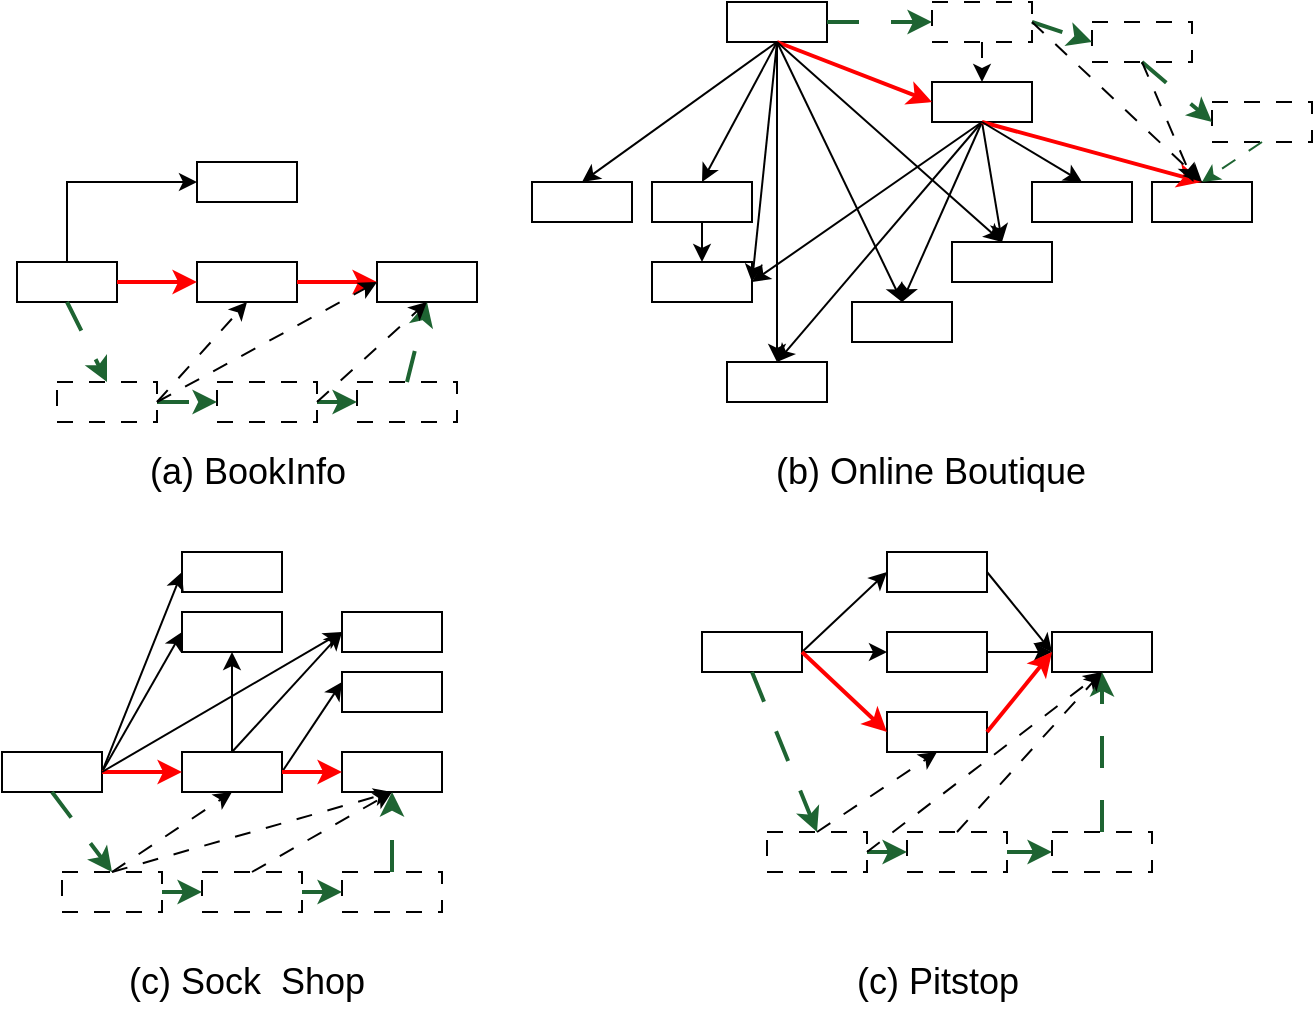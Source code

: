 <mxfile version="28.2.1">
  <diagram name="第 1 页" id="HuWlKfEmvCYeG1ViHDlC">
    <mxGraphModel dx="1426" dy="743" grid="1" gridSize="10" guides="1" tooltips="1" connect="1" arrows="1" fold="1" page="1" pageScale="1" pageWidth="827" pageHeight="1169" math="0" shadow="0">
      <root>
        <mxCell id="0" />
        <mxCell id="1" parent="0" />
        <mxCell id="BCycvucLQnsoWNMiEa99-8" style="edgeStyle=orthogonalEdgeStyle;rounded=0;orthogonalLoop=1;jettySize=auto;html=1;exitX=0.5;exitY=0;exitDx=0;exitDy=0;entryX=0;entryY=0.5;entryDx=0;entryDy=0;" parent="1" source="BCycvucLQnsoWNMiEa99-1" target="BCycvucLQnsoWNMiEa99-3" edge="1">
          <mxGeometry relative="1" as="geometry" />
        </mxCell>
        <mxCell id="BCycvucLQnsoWNMiEa99-1" value="" style="rounded=0;whiteSpace=wrap;html=1;" parent="1" vertex="1">
          <mxGeometry x="82.5" y="155" width="50" height="20" as="geometry" />
        </mxCell>
        <mxCell id="BCycvucLQnsoWNMiEa99-2" value="" style="rounded=0;whiteSpace=wrap;html=1;" parent="1" vertex="1">
          <mxGeometry x="172.5" y="155" width="50" height="20" as="geometry" />
        </mxCell>
        <mxCell id="BCycvucLQnsoWNMiEa99-3" value="" style="rounded=0;whiteSpace=wrap;html=1;" parent="1" vertex="1">
          <mxGeometry x="172.5" y="105" width="50" height="20" as="geometry" />
        </mxCell>
        <mxCell id="BCycvucLQnsoWNMiEa99-4" value="" style="rounded=0;whiteSpace=wrap;html=1;" parent="1" vertex="1">
          <mxGeometry x="262.5" y="155" width="50" height="20" as="geometry" />
        </mxCell>
        <mxCell id="BCycvucLQnsoWNMiEa99-5" value="" style="endArrow=classic;html=1;rounded=0;exitX=1;exitY=0.5;exitDx=0;exitDy=0;entryX=0;entryY=0.5;entryDx=0;entryDy=0;strokeColor=light-dark(#ff0000, #ededed);strokeWidth=2;" parent="1" source="BCycvucLQnsoWNMiEa99-1" target="BCycvucLQnsoWNMiEa99-2" edge="1">
          <mxGeometry width="50" height="50" relative="1" as="geometry">
            <mxPoint x="392.5" y="425" as="sourcePoint" />
            <mxPoint x="442.5" y="375" as="targetPoint" />
          </mxGeometry>
        </mxCell>
        <mxCell id="BCycvucLQnsoWNMiEa99-7" value="" style="endArrow=classic;html=1;rounded=0;exitX=1;exitY=0.5;exitDx=0;exitDy=0;entryX=0;entryY=0.5;entryDx=0;entryDy=0;strokeColor=light-dark(#ff0000, #ededed);strokeWidth=2;" parent="1" source="BCycvucLQnsoWNMiEa99-2" target="BCycvucLQnsoWNMiEa99-4" edge="1">
          <mxGeometry width="50" height="50" relative="1" as="geometry">
            <mxPoint x="312.5" y="305" as="sourcePoint" />
            <mxPoint x="352.5" y="305" as="targetPoint" />
          </mxGeometry>
        </mxCell>
        <mxCell id="BCycvucLQnsoWNMiEa99-9" value="" style="rounded=0;whiteSpace=wrap;html=1;dashed=1;dashPattern=8 8;" parent="1" vertex="1">
          <mxGeometry x="102.5" y="215" width="50" height="20" as="geometry" />
        </mxCell>
        <mxCell id="BCycvucLQnsoWNMiEa99-10" value="" style="rounded=0;whiteSpace=wrap;html=1;dashed=1;dashPattern=8 8;" parent="1" vertex="1">
          <mxGeometry x="182.5" y="215" width="50" height="20" as="geometry" />
        </mxCell>
        <mxCell id="BCycvucLQnsoWNMiEa99-11" value="" style="rounded=0;whiteSpace=wrap;html=1;dashed=1;dashPattern=8 8;" parent="1" vertex="1">
          <mxGeometry x="252.5" y="215" width="50" height="20" as="geometry" />
        </mxCell>
        <mxCell id="BCycvucLQnsoWNMiEa99-12" value="" style="endArrow=classic;html=1;rounded=0;exitX=0.5;exitY=1;exitDx=0;exitDy=0;entryX=0.5;entryY=0;entryDx=0;entryDy=0;dashed=1;dashPattern=8 8;strokeColor=light-dark(#1e6432, #ededed);strokeWidth=2;" parent="1" source="BCycvucLQnsoWNMiEa99-1" target="BCycvucLQnsoWNMiEa99-9" edge="1">
          <mxGeometry width="50" height="50" relative="1" as="geometry">
            <mxPoint x="162.5" y="425" as="sourcePoint" />
            <mxPoint x="212.5" y="375" as="targetPoint" />
          </mxGeometry>
        </mxCell>
        <mxCell id="BCycvucLQnsoWNMiEa99-14" value="" style="endArrow=classic;html=1;rounded=0;exitX=1;exitY=0.5;exitDx=0;exitDy=0;entryX=0;entryY=0.5;entryDx=0;entryDy=0;dashed=1;dashPattern=8 8;strokeColor=light-dark(#1e6432, #ededed);strokeWidth=2;" parent="1" source="BCycvucLQnsoWNMiEa99-9" target="BCycvucLQnsoWNMiEa99-10" edge="1">
          <mxGeometry width="50" height="50" relative="1" as="geometry">
            <mxPoint x="332.5" y="335" as="sourcePoint" />
            <mxPoint x="352.5" y="375" as="targetPoint" />
          </mxGeometry>
        </mxCell>
        <mxCell id="BCycvucLQnsoWNMiEa99-15" value="" style="endArrow=classic;html=1;rounded=0;exitX=1;exitY=0.5;exitDx=0;exitDy=0;entryX=0;entryY=0.5;entryDx=0;entryDy=0;dashed=1;dashPattern=8 8;strokeColor=light-dark(#1e6432, #ededed);strokeWidth=2;" parent="1" source="BCycvucLQnsoWNMiEa99-10" target="BCycvucLQnsoWNMiEa99-11" edge="1">
          <mxGeometry width="50" height="50" relative="1" as="geometry">
            <mxPoint x="342.5" y="285" as="sourcePoint" />
            <mxPoint x="362.5" y="325" as="targetPoint" />
          </mxGeometry>
        </mxCell>
        <mxCell id="BCycvucLQnsoWNMiEa99-16" value="" style="endArrow=classic;html=1;rounded=0;exitX=0.5;exitY=0;exitDx=0;exitDy=0;entryX=0.5;entryY=1;entryDx=0;entryDy=0;dashed=1;dashPattern=8 8;strokeColor=light-dark(#1e6432, #ededed);strokeWidth=2;" parent="1" source="BCycvucLQnsoWNMiEa99-11" target="BCycvucLQnsoWNMiEa99-4" edge="1">
          <mxGeometry width="50" height="50" relative="1" as="geometry">
            <mxPoint x="412.5" y="275" as="sourcePoint" />
            <mxPoint x="432.5" y="315" as="targetPoint" />
          </mxGeometry>
        </mxCell>
        <mxCell id="BCycvucLQnsoWNMiEa99-17" value="" style="endArrow=classic;html=1;rounded=0;exitX=1;exitY=0.5;exitDx=0;exitDy=0;entryX=0.5;entryY=1;entryDx=0;entryDy=0;dashed=1;dashPattern=8 8;" parent="1" source="BCycvucLQnsoWNMiEa99-9" target="BCycvucLQnsoWNMiEa99-2" edge="1">
          <mxGeometry width="50" height="50" relative="1" as="geometry">
            <mxPoint x="212.5" y="455" as="sourcePoint" />
            <mxPoint x="262.5" y="405" as="targetPoint" />
          </mxGeometry>
        </mxCell>
        <mxCell id="BCycvucLQnsoWNMiEa99-18" value="" style="endArrow=classic;html=1;rounded=0;exitX=1;exitY=0.5;exitDx=0;exitDy=0;entryX=0.5;entryY=1;entryDx=0;entryDy=0;dashed=1;dashPattern=8 8;" parent="1" source="BCycvucLQnsoWNMiEa99-10" target="BCycvucLQnsoWNMiEa99-4" edge="1">
          <mxGeometry width="50" height="50" relative="1" as="geometry">
            <mxPoint x="362.5" y="365" as="sourcePoint" />
            <mxPoint x="407.5" y="315" as="targetPoint" />
          </mxGeometry>
        </mxCell>
        <mxCell id="BCycvucLQnsoWNMiEa99-19" value="&lt;font style=&quot;font-size: 18px;&quot;&gt;(a) BookInfo&lt;/font&gt;" style="text;html=1;align=center;verticalAlign=middle;whiteSpace=wrap;rounded=0;" parent="1" vertex="1">
          <mxGeometry x="142.5" y="245" width="110" height="30" as="geometry" />
        </mxCell>
        <mxCell id="BCycvucLQnsoWNMiEa99-38" value="" style="rounded=0;whiteSpace=wrap;html=1;" parent="1" vertex="1">
          <mxGeometry x="437.5" y="25" width="50" height="20" as="geometry" />
        </mxCell>
        <mxCell id="BCycvucLQnsoWNMiEa99-46" value="" style="rounded=0;whiteSpace=wrap;html=1;" parent="1" vertex="1">
          <mxGeometry x="540" y="65" width="50" height="20" as="geometry" />
        </mxCell>
        <mxCell id="BCycvucLQnsoWNMiEa99-47" value="" style="rounded=0;whiteSpace=wrap;html=1;" parent="1" vertex="1">
          <mxGeometry x="340" y="115" width="50" height="20" as="geometry" />
        </mxCell>
        <mxCell id="BCycvucLQnsoWNMiEa99-48" value="" style="rounded=0;whiteSpace=wrap;html=1;" parent="1" vertex="1">
          <mxGeometry x="400" y="115" width="50" height="20" as="geometry" />
        </mxCell>
        <mxCell id="BCycvucLQnsoWNMiEa99-49" value="" style="rounded=0;whiteSpace=wrap;html=1;" parent="1" vertex="1">
          <mxGeometry x="400" y="155" width="50" height="20" as="geometry" />
        </mxCell>
        <mxCell id="BCycvucLQnsoWNMiEa99-50" value="" style="rounded=0;whiteSpace=wrap;html=1;" parent="1" vertex="1">
          <mxGeometry x="437.5" y="205" width="50" height="20" as="geometry" />
        </mxCell>
        <mxCell id="BCycvucLQnsoWNMiEa99-51" value="" style="rounded=0;whiteSpace=wrap;html=1;" parent="1" vertex="1">
          <mxGeometry x="500" y="175" width="50" height="20" as="geometry" />
        </mxCell>
        <mxCell id="BCycvucLQnsoWNMiEa99-52" value="" style="rounded=0;whiteSpace=wrap;html=1;" parent="1" vertex="1">
          <mxGeometry x="550" y="145" width="50" height="20" as="geometry" />
        </mxCell>
        <mxCell id="BCycvucLQnsoWNMiEa99-53" value="" style="rounded=0;whiteSpace=wrap;html=1;" parent="1" vertex="1">
          <mxGeometry x="650" y="115" width="50" height="20" as="geometry" />
        </mxCell>
        <mxCell id="BCycvucLQnsoWNMiEa99-54" value="" style="rounded=0;whiteSpace=wrap;html=1;" parent="1" vertex="1">
          <mxGeometry x="590" y="115" width="50" height="20" as="geometry" />
        </mxCell>
        <mxCell id="BCycvucLQnsoWNMiEa99-55" value="" style="endArrow=classic;html=1;rounded=0;exitX=0.5;exitY=1;exitDx=0;exitDy=0;entryX=0;entryY=0.5;entryDx=0;entryDy=0;strokeColor=light-dark(#ff0000, #ededed);strokeWidth=2;" parent="1" source="BCycvucLQnsoWNMiEa99-38" target="BCycvucLQnsoWNMiEa99-46" edge="1">
          <mxGeometry width="50" height="50" relative="1" as="geometry">
            <mxPoint x="530" y="135" as="sourcePoint" />
            <mxPoint x="580" y="85" as="targetPoint" />
          </mxGeometry>
        </mxCell>
        <mxCell id="BCycvucLQnsoWNMiEa99-56" value="" style="endArrow=classic;html=1;rounded=0;exitX=0.5;exitY=1;exitDx=0;exitDy=0;entryX=0.5;entryY=0;entryDx=0;entryDy=0;" parent="1" source="BCycvucLQnsoWNMiEa99-38" target="BCycvucLQnsoWNMiEa99-47" edge="1">
          <mxGeometry width="50" height="50" relative="1" as="geometry">
            <mxPoint x="630" y="245" as="sourcePoint" />
            <mxPoint x="650" y="245" as="targetPoint" />
          </mxGeometry>
        </mxCell>
        <mxCell id="BCycvucLQnsoWNMiEa99-57" value="" style="endArrow=classic;html=1;rounded=0;exitX=0.5;exitY=1;exitDx=0;exitDy=0;entryX=0.5;entryY=0;entryDx=0;entryDy=0;" parent="1" source="BCycvucLQnsoWNMiEa99-38" target="BCycvucLQnsoWNMiEa99-48" edge="1">
          <mxGeometry width="50" height="50" relative="1" as="geometry">
            <mxPoint x="480" y="255" as="sourcePoint" />
            <mxPoint x="500" y="255" as="targetPoint" />
          </mxGeometry>
        </mxCell>
        <mxCell id="BCycvucLQnsoWNMiEa99-58" value="" style="endArrow=classic;html=1;rounded=0;entryX=0.5;entryY=0;entryDx=0;entryDy=0;exitX=0.5;exitY=1;exitDx=0;exitDy=0;" parent="1" source="BCycvucLQnsoWNMiEa99-38" target="BCycvucLQnsoWNMiEa99-51" edge="1">
          <mxGeometry width="50" height="50" relative="1" as="geometry">
            <mxPoint x="490" y="85" as="sourcePoint" />
            <mxPoint x="650" y="255" as="targetPoint" />
          </mxGeometry>
        </mxCell>
        <mxCell id="BCycvucLQnsoWNMiEa99-59" value="" style="endArrow=classic;html=1;rounded=0;exitX=0.5;exitY=1;exitDx=0;exitDy=0;entryX=0.5;entryY=0;entryDx=0;entryDy=0;" parent="1" source="BCycvucLQnsoWNMiEa99-38" target="BCycvucLQnsoWNMiEa99-52" edge="1">
          <mxGeometry width="50" height="50" relative="1" as="geometry">
            <mxPoint x="620" y="285" as="sourcePoint" />
            <mxPoint x="640" y="285" as="targetPoint" />
          </mxGeometry>
        </mxCell>
        <mxCell id="BCycvucLQnsoWNMiEa99-60" value="" style="endArrow=classic;html=1;rounded=0;exitX=0.5;exitY=1;exitDx=0;exitDy=0;entryX=1;entryY=0.5;entryDx=0;entryDy=0;" parent="1" source="BCycvucLQnsoWNMiEa99-38" target="BCycvucLQnsoWNMiEa99-49" edge="1">
          <mxGeometry width="50" height="50" relative="1" as="geometry">
            <mxPoint x="710" y="265" as="sourcePoint" />
            <mxPoint x="730" y="265" as="targetPoint" />
          </mxGeometry>
        </mxCell>
        <mxCell id="BCycvucLQnsoWNMiEa99-61" value="" style="endArrow=classic;html=1;rounded=0;exitX=0.5;exitY=1;exitDx=0;exitDy=0;entryX=0.5;entryY=0;entryDx=0;entryDy=0;" parent="1" source="BCycvucLQnsoWNMiEa99-38" target="BCycvucLQnsoWNMiEa99-50" edge="1">
          <mxGeometry width="50" height="50" relative="1" as="geometry">
            <mxPoint x="660" y="265" as="sourcePoint" />
            <mxPoint x="680" y="265" as="targetPoint" />
          </mxGeometry>
        </mxCell>
        <mxCell id="BCycvucLQnsoWNMiEa99-62" value="" style="endArrow=classic;html=1;rounded=0;exitX=0.5;exitY=1;exitDx=0;exitDy=0;entryX=0.5;entryY=0;entryDx=0;entryDy=0;" parent="1" source="BCycvucLQnsoWNMiEa99-48" target="BCycvucLQnsoWNMiEa99-49" edge="1">
          <mxGeometry width="50" height="50" relative="1" as="geometry">
            <mxPoint x="670" y="295" as="sourcePoint" />
            <mxPoint x="690" y="295" as="targetPoint" />
          </mxGeometry>
        </mxCell>
        <mxCell id="BCycvucLQnsoWNMiEa99-63" value="" style="endArrow=classic;html=1;rounded=0;exitX=0.5;exitY=1;exitDx=0;exitDy=0;entryX=1;entryY=0.5;entryDx=0;entryDy=0;" parent="1" source="BCycvucLQnsoWNMiEa99-46" target="BCycvucLQnsoWNMiEa99-49" edge="1">
          <mxGeometry width="50" height="50" relative="1" as="geometry">
            <mxPoint x="640" y="245" as="sourcePoint" />
            <mxPoint x="660" y="245" as="targetPoint" />
          </mxGeometry>
        </mxCell>
        <mxCell id="BCycvucLQnsoWNMiEa99-64" value="" style="endArrow=classic;html=1;rounded=0;exitX=0.5;exitY=1;exitDx=0;exitDy=0;entryX=0.5;entryY=0;entryDx=0;entryDy=0;" parent="1" source="BCycvucLQnsoWNMiEa99-46" target="BCycvucLQnsoWNMiEa99-50" edge="1">
          <mxGeometry width="50" height="50" relative="1" as="geometry">
            <mxPoint x="610" y="245" as="sourcePoint" />
            <mxPoint x="630" y="245" as="targetPoint" />
          </mxGeometry>
        </mxCell>
        <mxCell id="BCycvucLQnsoWNMiEa99-65" value="" style="endArrow=classic;html=1;rounded=0;exitX=0.5;exitY=1;exitDx=0;exitDy=0;entryX=0.5;entryY=0;entryDx=0;entryDy=0;" parent="1" source="BCycvucLQnsoWNMiEa99-46" target="BCycvucLQnsoWNMiEa99-51" edge="1">
          <mxGeometry width="50" height="50" relative="1" as="geometry">
            <mxPoint x="580" y="245" as="sourcePoint" />
            <mxPoint x="600" y="245" as="targetPoint" />
          </mxGeometry>
        </mxCell>
        <mxCell id="BCycvucLQnsoWNMiEa99-66" value="" style="endArrow=classic;html=1;rounded=0;exitX=0.5;exitY=1;exitDx=0;exitDy=0;entryX=0.5;entryY=0;entryDx=0;entryDy=0;" parent="1" source="BCycvucLQnsoWNMiEa99-46" target="BCycvucLQnsoWNMiEa99-52" edge="1">
          <mxGeometry width="50" height="50" relative="1" as="geometry">
            <mxPoint x="630" y="265" as="sourcePoint" />
            <mxPoint x="650" y="265" as="targetPoint" />
          </mxGeometry>
        </mxCell>
        <mxCell id="BCycvucLQnsoWNMiEa99-67" value="" style="endArrow=classic;html=1;rounded=0;exitX=0.5;exitY=1;exitDx=0;exitDy=0;entryX=0.5;entryY=0;entryDx=0;entryDy=0;strokeColor=light-dark(#ff0000, #ededed);strokeWidth=2;" parent="1" source="BCycvucLQnsoWNMiEa99-46" target="BCycvucLQnsoWNMiEa99-53" edge="1">
          <mxGeometry width="50" height="50" relative="1" as="geometry">
            <mxPoint x="620" y="265" as="sourcePoint" />
            <mxPoint x="640" y="265" as="targetPoint" />
          </mxGeometry>
        </mxCell>
        <mxCell id="BCycvucLQnsoWNMiEa99-68" value="" style="endArrow=classic;html=1;rounded=0;exitX=0.5;exitY=1;exitDx=0;exitDy=0;entryX=0.5;entryY=0;entryDx=0;entryDy=0;" parent="1" source="BCycvucLQnsoWNMiEa99-46" target="BCycvucLQnsoWNMiEa99-54" edge="1">
          <mxGeometry width="50" height="50" relative="1" as="geometry">
            <mxPoint x="720" y="265" as="sourcePoint" />
            <mxPoint x="740" y="265" as="targetPoint" />
          </mxGeometry>
        </mxCell>
        <mxCell id="BCycvucLQnsoWNMiEa99-71" value="" style="rounded=0;whiteSpace=wrap;html=1;dashed=1;dashPattern=8 8;" parent="1" vertex="1">
          <mxGeometry x="540" y="25" width="50" height="20" as="geometry" />
        </mxCell>
        <mxCell id="BCycvucLQnsoWNMiEa99-72" value="" style="rounded=0;whiteSpace=wrap;html=1;dashed=1;dashPattern=8 8;" parent="1" vertex="1">
          <mxGeometry x="620" y="35" width="50" height="20" as="geometry" />
        </mxCell>
        <mxCell id="BCycvucLQnsoWNMiEa99-73" value="" style="rounded=0;whiteSpace=wrap;html=1;dashed=1;dashPattern=8 8;" parent="1" vertex="1">
          <mxGeometry x="680" y="75" width="50" height="20" as="geometry" />
        </mxCell>
        <mxCell id="BCycvucLQnsoWNMiEa99-77" value="" style="endArrow=classic;html=1;rounded=0;exitX=1;exitY=0.5;exitDx=0;exitDy=0;entryX=0;entryY=0.5;entryDx=0;entryDy=0;dashed=1;dashPattern=8 8;strokeColor=light-dark(#1e6432, #ededed);strokeWidth=2;" parent="1" source="BCycvucLQnsoWNMiEa99-38" target="BCycvucLQnsoWNMiEa99-71" edge="1">
          <mxGeometry width="50" height="50" relative="1" as="geometry">
            <mxPoint x="570" y="295" as="sourcePoint" />
            <mxPoint x="590" y="335" as="targetPoint" />
          </mxGeometry>
        </mxCell>
        <mxCell id="BCycvucLQnsoWNMiEa99-78" value="" style="endArrow=classic;html=1;rounded=0;exitX=1;exitY=0.5;exitDx=0;exitDy=0;entryX=0;entryY=0.5;entryDx=0;entryDy=0;dashed=1;dashPattern=8 8;strokeColor=light-dark(#1e6432, #ededed);strokeWidth=2;" parent="1" source="BCycvucLQnsoWNMiEa99-71" target="BCycvucLQnsoWNMiEa99-72" edge="1">
          <mxGeometry width="50" height="50" relative="1" as="geometry">
            <mxPoint x="700" y="285" as="sourcePoint" />
            <mxPoint x="720" y="325" as="targetPoint" />
          </mxGeometry>
        </mxCell>
        <mxCell id="BCycvucLQnsoWNMiEa99-79" value="" style="endArrow=classic;html=1;rounded=0;exitX=0.5;exitY=1;exitDx=0;exitDy=0;entryX=0;entryY=0.5;entryDx=0;entryDy=0;dashed=1;dashPattern=8 8;strokeColor=light-dark(#1e6432, #ededed);strokeWidth=2;" parent="1" source="BCycvucLQnsoWNMiEa99-72" target="BCycvucLQnsoWNMiEa99-73" edge="1">
          <mxGeometry width="50" height="50" relative="1" as="geometry">
            <mxPoint x="680" y="305" as="sourcePoint" />
            <mxPoint x="700" y="345" as="targetPoint" />
          </mxGeometry>
        </mxCell>
        <mxCell id="BCycvucLQnsoWNMiEa99-81" value="" style="endArrow=classic;html=1;rounded=0;exitX=0.5;exitY=1;exitDx=0;exitDy=0;entryX=0.5;entryY=0;entryDx=0;entryDy=0;dashed=1;dashPattern=8 8;strokeColor=light-dark(#1e6432, #ededed);" parent="1" source="BCycvucLQnsoWNMiEa99-73" target="BCycvucLQnsoWNMiEa99-53" edge="1">
          <mxGeometry width="50" height="50" relative="1" as="geometry">
            <mxPoint x="710" y="175" as="sourcePoint" />
            <mxPoint x="730" y="215" as="targetPoint" />
          </mxGeometry>
        </mxCell>
        <mxCell id="BCycvucLQnsoWNMiEa99-82" value="" style="endArrow=classic;html=1;rounded=0;exitX=0.5;exitY=1;exitDx=0;exitDy=0;entryX=0.5;entryY=0;entryDx=0;entryDy=0;dashed=1;dashPattern=8 8;" parent="1" source="BCycvucLQnsoWNMiEa99-71" target="BCycvucLQnsoWNMiEa99-46" edge="1">
          <mxGeometry width="50" height="50" relative="1" as="geometry">
            <mxPoint x="610" y="435" as="sourcePoint" />
            <mxPoint x="655" y="385" as="targetPoint" />
          </mxGeometry>
        </mxCell>
        <mxCell id="BCycvucLQnsoWNMiEa99-83" value="" style="endArrow=classic;html=1;rounded=0;exitX=0.5;exitY=1;exitDx=0;exitDy=0;dashed=1;dashPattern=8 8;" parent="1" source="BCycvucLQnsoWNMiEa99-72" target="BCycvucLQnsoWNMiEa99-53" edge="1">
          <mxGeometry width="50" height="50" relative="1" as="geometry">
            <mxPoint x="620" y="385" as="sourcePoint" />
            <mxPoint x="665" y="335" as="targetPoint" />
          </mxGeometry>
        </mxCell>
        <mxCell id="BCycvucLQnsoWNMiEa99-84" value="" style="endArrow=classic;html=1;rounded=0;exitX=1;exitY=0.5;exitDx=0;exitDy=0;dashed=1;dashPattern=8 8;" parent="1" source="BCycvucLQnsoWNMiEa99-9" edge="1">
          <mxGeometry width="50" height="50" relative="1" as="geometry">
            <mxPoint x="272.5" y="615" as="sourcePoint" />
            <mxPoint x="262.5" y="165" as="targetPoint" />
          </mxGeometry>
        </mxCell>
        <mxCell id="BCycvucLQnsoWNMiEa99-85" value="" style="endArrow=classic;html=1;rounded=0;exitX=1;exitY=0.5;exitDx=0;exitDy=0;entryX=0.5;entryY=0;entryDx=0;entryDy=0;dashed=1;dashPattern=8 8;" parent="1" source="BCycvucLQnsoWNMiEa99-71" target="BCycvucLQnsoWNMiEa99-53" edge="1">
          <mxGeometry width="50" height="50" relative="1" as="geometry">
            <mxPoint x="630" y="275" as="sourcePoint" />
            <mxPoint x="675" y="225" as="targetPoint" />
          </mxGeometry>
        </mxCell>
        <mxCell id="BCycvucLQnsoWNMiEa99-86" value="&lt;font style=&quot;font-size: 18px;&quot;&gt;(b) Online Boutique&lt;/font&gt;" style="text;html=1;align=center;verticalAlign=middle;whiteSpace=wrap;rounded=0;" parent="1" vertex="1">
          <mxGeometry x="452.5" y="245" width="172.5" height="30" as="geometry" />
        </mxCell>
        <mxCell id="BCycvucLQnsoWNMiEa99-87" value="" style="rounded=0;whiteSpace=wrap;html=1;" parent="1" vertex="1">
          <mxGeometry x="75" y="400" width="50" height="20" as="geometry" />
        </mxCell>
        <mxCell id="BCycvucLQnsoWNMiEa99-88" value="" style="rounded=0;whiteSpace=wrap;html=1;" parent="1" vertex="1">
          <mxGeometry x="165" y="300" width="50" height="20" as="geometry" />
        </mxCell>
        <mxCell id="BCycvucLQnsoWNMiEa99-89" value="" style="rounded=0;whiteSpace=wrap;html=1;" parent="1" vertex="1">
          <mxGeometry x="165" y="400" width="50" height="20" as="geometry" />
        </mxCell>
        <mxCell id="BCycvucLQnsoWNMiEa99-90" value="" style="rounded=0;whiteSpace=wrap;html=1;" parent="1" vertex="1">
          <mxGeometry x="165" y="330" width="50" height="20" as="geometry" />
        </mxCell>
        <mxCell id="BCycvucLQnsoWNMiEa99-91" value="" style="rounded=0;whiteSpace=wrap;html=1;" parent="1" vertex="1">
          <mxGeometry x="245" y="330" width="50" height="20" as="geometry" />
        </mxCell>
        <mxCell id="BCycvucLQnsoWNMiEa99-92" value="" style="rounded=0;whiteSpace=wrap;html=1;" parent="1" vertex="1">
          <mxGeometry x="245" y="360" width="50" height="20" as="geometry" />
        </mxCell>
        <mxCell id="BCycvucLQnsoWNMiEa99-93" value="" style="rounded=0;whiteSpace=wrap;html=1;" parent="1" vertex="1">
          <mxGeometry x="245" y="400" width="50" height="20" as="geometry" />
        </mxCell>
        <mxCell id="BCycvucLQnsoWNMiEa99-94" value="" style="rounded=0;whiteSpace=wrap;html=1;dashed=1;dashPattern=8 8;" parent="1" vertex="1">
          <mxGeometry x="105" y="460" width="50" height="20" as="geometry" />
        </mxCell>
        <mxCell id="BCycvucLQnsoWNMiEa99-95" value="" style="rounded=0;whiteSpace=wrap;html=1;dashed=1;dashPattern=8 8;" parent="1" vertex="1">
          <mxGeometry x="175" y="460" width="50" height="20" as="geometry" />
        </mxCell>
        <mxCell id="BCycvucLQnsoWNMiEa99-96" value="" style="rounded=0;whiteSpace=wrap;html=1;dashed=1;dashPattern=8 8;" parent="1" vertex="1">
          <mxGeometry x="245" y="460" width="50" height="20" as="geometry" />
        </mxCell>
        <mxCell id="BCycvucLQnsoWNMiEa99-97" value="" style="endArrow=classic;html=1;rounded=0;exitX=1;exitY=0.5;exitDx=0;exitDy=0;entryX=0;entryY=0.5;entryDx=0;entryDy=0;" parent="1" source="BCycvucLQnsoWNMiEa99-87" target="BCycvucLQnsoWNMiEa99-88" edge="1">
          <mxGeometry width="50" height="50" relative="1" as="geometry">
            <mxPoint x="753" y="280" as="sourcePoint" />
            <mxPoint x="655" y="350" as="targetPoint" />
          </mxGeometry>
        </mxCell>
        <mxCell id="BCycvucLQnsoWNMiEa99-98" value="" style="endArrow=classic;html=1;rounded=0;exitX=1;exitY=0.5;exitDx=0;exitDy=0;entryX=0;entryY=0.5;entryDx=0;entryDy=0;" parent="1" source="BCycvucLQnsoWNMiEa99-87" target="BCycvucLQnsoWNMiEa99-90" edge="1">
          <mxGeometry width="50" height="50" relative="1" as="geometry">
            <mxPoint x="553" y="430" as="sourcePoint" />
            <mxPoint x="455" y="500" as="targetPoint" />
          </mxGeometry>
        </mxCell>
        <mxCell id="BCycvucLQnsoWNMiEa99-99" value="" style="endArrow=classic;html=1;rounded=0;exitX=1;exitY=0.5;exitDx=0;exitDy=0;entryX=0;entryY=0.5;entryDx=0;entryDy=0;strokeColor=light-dark(#ff0000, #ededed);strokeWidth=2;" parent="1" source="BCycvucLQnsoWNMiEa99-87" target="BCycvucLQnsoWNMiEa99-89" edge="1">
          <mxGeometry width="50" height="50" relative="1" as="geometry">
            <mxPoint x="415" y="495" as="sourcePoint" />
            <mxPoint x="455" y="420" as="targetPoint" />
          </mxGeometry>
        </mxCell>
        <mxCell id="BCycvucLQnsoWNMiEa99-100" value="" style="endArrow=classic;html=1;rounded=0;exitX=1;exitY=0.5;exitDx=0;exitDy=0;entryX=0;entryY=0.5;entryDx=0;entryDy=0;" parent="1" source="BCycvucLQnsoWNMiEa99-87" target="BCycvucLQnsoWNMiEa99-91" edge="1">
          <mxGeometry width="50" height="50" relative="1" as="geometry">
            <mxPoint x="395" y="555" as="sourcePoint" />
            <mxPoint x="435" y="480" as="targetPoint" />
          </mxGeometry>
        </mxCell>
        <mxCell id="BCycvucLQnsoWNMiEa99-101" value="" style="endArrow=classic;html=1;rounded=0;exitX=0.5;exitY=0;exitDx=0;exitDy=0;entryX=0.5;entryY=1;entryDx=0;entryDy=0;" parent="1" source="BCycvucLQnsoWNMiEa99-89" target="BCycvucLQnsoWNMiEa99-90" edge="1">
          <mxGeometry width="50" height="50" relative="1" as="geometry">
            <mxPoint x="405" y="515" as="sourcePoint" />
            <mxPoint x="445" y="440" as="targetPoint" />
          </mxGeometry>
        </mxCell>
        <mxCell id="BCycvucLQnsoWNMiEa99-102" value="" style="endArrow=classic;html=1;rounded=0;exitX=0.5;exitY=0;exitDx=0;exitDy=0;entryX=0;entryY=0.5;entryDx=0;entryDy=0;" parent="1" source="BCycvucLQnsoWNMiEa99-89" target="BCycvucLQnsoWNMiEa99-91" edge="1">
          <mxGeometry width="50" height="50" relative="1" as="geometry">
            <mxPoint x="515" y="405" as="sourcePoint" />
            <mxPoint x="555" y="330" as="targetPoint" />
          </mxGeometry>
        </mxCell>
        <mxCell id="BCycvucLQnsoWNMiEa99-103" value="" style="endArrow=classic;html=1;rounded=0;exitX=1;exitY=0.5;exitDx=0;exitDy=0;entryX=0;entryY=0.25;entryDx=0;entryDy=0;" parent="1" source="BCycvucLQnsoWNMiEa99-89" target="BCycvucLQnsoWNMiEa99-92" edge="1">
          <mxGeometry width="50" height="50" relative="1" as="geometry">
            <mxPoint x="495" y="375" as="sourcePoint" />
            <mxPoint x="535" y="300" as="targetPoint" />
          </mxGeometry>
        </mxCell>
        <mxCell id="BCycvucLQnsoWNMiEa99-104" value="" style="endArrow=classic;html=1;rounded=0;exitX=1;exitY=0.5;exitDx=0;exitDy=0;entryX=0;entryY=0.5;entryDx=0;entryDy=0;strokeColor=light-dark(#ff0000, #ededed);strokeWidth=2;" parent="1" source="BCycvucLQnsoWNMiEa99-89" target="BCycvucLQnsoWNMiEa99-93" edge="1">
          <mxGeometry width="50" height="50" relative="1" as="geometry">
            <mxPoint x="595" y="435" as="sourcePoint" />
            <mxPoint x="635" y="360" as="targetPoint" />
          </mxGeometry>
        </mxCell>
        <mxCell id="BCycvucLQnsoWNMiEa99-105" value="" style="endArrow=classic;html=1;rounded=0;exitX=0.5;exitY=1;exitDx=0;exitDy=0;entryX=0.5;entryY=0;entryDx=0;entryDy=0;dashed=1;dashPattern=8 8;strokeColor=light-dark(#1e6432, #ededed);strokeWidth=2;" parent="1" source="BCycvucLQnsoWNMiEa99-87" target="BCycvucLQnsoWNMiEa99-94" edge="1">
          <mxGeometry width="50" height="50" relative="1" as="geometry">
            <mxPoint x="475" y="380" as="sourcePoint" />
            <mxPoint x="527" y="380" as="targetPoint" />
          </mxGeometry>
        </mxCell>
        <mxCell id="BCycvucLQnsoWNMiEa99-106" value="" style="endArrow=classic;html=1;rounded=0;exitX=1;exitY=0.5;exitDx=0;exitDy=0;entryX=0;entryY=0.5;entryDx=0;entryDy=0;dashed=1;dashPattern=8 8;strokeColor=light-dark(#1e6432, #ededed);strokeWidth=2;" parent="1" source="BCycvucLQnsoWNMiEa99-94" target="BCycvucLQnsoWNMiEa99-95" edge="1">
          <mxGeometry width="50" height="50" relative="1" as="geometry">
            <mxPoint x="545" y="480" as="sourcePoint" />
            <mxPoint x="597" y="480" as="targetPoint" />
          </mxGeometry>
        </mxCell>
        <mxCell id="BCycvucLQnsoWNMiEa99-107" value="" style="endArrow=classic;html=1;rounded=0;exitX=1;exitY=0.5;exitDx=0;exitDy=0;entryX=0;entryY=0.5;entryDx=0;entryDy=0;dashed=1;dashPattern=8 8;strokeColor=light-dark(#1e6432, #ededed);strokeWidth=2;" parent="1" source="BCycvucLQnsoWNMiEa99-95" target="BCycvucLQnsoWNMiEa99-96" edge="1">
          <mxGeometry width="50" height="50" relative="1" as="geometry">
            <mxPoint x="485" y="530" as="sourcePoint" />
            <mxPoint x="537" y="530" as="targetPoint" />
          </mxGeometry>
        </mxCell>
        <mxCell id="BCycvucLQnsoWNMiEa99-109" value="" style="endArrow=classic;html=1;rounded=0;exitX=0.5;exitY=0;exitDx=0;exitDy=0;entryX=0.5;entryY=1;entryDx=0;entryDy=0;dashed=1;dashPattern=8 8;strokeColor=light-dark(#1e6432, #ededed);strokeWidth=2;" parent="1" source="BCycvucLQnsoWNMiEa99-96" target="BCycvucLQnsoWNMiEa99-93" edge="1">
          <mxGeometry width="50" height="50" relative="1" as="geometry">
            <mxPoint x="465" y="460" as="sourcePoint" />
            <mxPoint x="517" y="460" as="targetPoint" />
          </mxGeometry>
        </mxCell>
        <mxCell id="BCycvucLQnsoWNMiEa99-110" value="" style="endArrow=classic;html=1;rounded=0;exitX=0.5;exitY=0;exitDx=0;exitDy=0;entryX=0.5;entryY=1;entryDx=0;entryDy=0;dashed=1;dashPattern=8 8;" parent="1" source="BCycvucLQnsoWNMiEa99-94" target="BCycvucLQnsoWNMiEa99-89" edge="1">
          <mxGeometry width="50" height="50" relative="1" as="geometry">
            <mxPoint x="465" y="390" as="sourcePoint" />
            <mxPoint x="510" y="340" as="targetPoint" />
          </mxGeometry>
        </mxCell>
        <mxCell id="BCycvucLQnsoWNMiEa99-111" value="" style="endArrow=classic;html=1;rounded=0;exitX=0.5;exitY=0;exitDx=0;exitDy=0;entryX=0.5;entryY=1;entryDx=0;entryDy=0;dashed=1;dashPattern=8 8;" parent="1" source="BCycvucLQnsoWNMiEa99-94" target="BCycvucLQnsoWNMiEa99-93" edge="1">
          <mxGeometry width="50" height="50" relative="1" as="geometry">
            <mxPoint x="535" y="460" as="sourcePoint" />
            <mxPoint x="580" y="410" as="targetPoint" />
          </mxGeometry>
        </mxCell>
        <mxCell id="BCycvucLQnsoWNMiEa99-113" value="" style="endArrow=classic;html=1;rounded=0;exitX=0.5;exitY=0;exitDx=0;exitDy=0;entryX=0.5;entryY=1;entryDx=0;entryDy=0;dashed=1;dashPattern=8 8;" parent="1" source="BCycvucLQnsoWNMiEa99-95" target="BCycvucLQnsoWNMiEa99-93" edge="1">
          <mxGeometry width="50" height="50" relative="1" as="geometry">
            <mxPoint x="525" y="490" as="sourcePoint" />
            <mxPoint x="665" y="400" as="targetPoint" />
          </mxGeometry>
        </mxCell>
        <mxCell id="BCycvucLQnsoWNMiEa99-114" value="&lt;font style=&quot;font-size: 18px;&quot;&gt;(c) Sock&amp;nbsp; Shop&lt;/font&gt;" style="text;html=1;align=center;verticalAlign=middle;whiteSpace=wrap;rounded=0;" parent="1" vertex="1">
          <mxGeometry x="136.25" y="500" width="122.5" height="30" as="geometry" />
        </mxCell>
        <mxCell id="BCycvucLQnsoWNMiEa99-115" value="" style="rounded=0;whiteSpace=wrap;html=1;" parent="1" vertex="1">
          <mxGeometry x="425" y="340" width="50" height="20" as="geometry" />
        </mxCell>
        <mxCell id="BCycvucLQnsoWNMiEa99-116" value="" style="rounded=0;whiteSpace=wrap;html=1;" parent="1" vertex="1">
          <mxGeometry x="517.5" y="340" width="50" height="20" as="geometry" />
        </mxCell>
        <mxCell id="BCycvucLQnsoWNMiEa99-117" value="" style="rounded=0;whiteSpace=wrap;html=1;" parent="1" vertex="1">
          <mxGeometry x="517.5" y="300" width="50" height="20" as="geometry" />
        </mxCell>
        <mxCell id="BCycvucLQnsoWNMiEa99-118" value="" style="rounded=0;whiteSpace=wrap;html=1;" parent="1" vertex="1">
          <mxGeometry x="517.5" y="380" width="50" height="20" as="geometry" />
        </mxCell>
        <mxCell id="BCycvucLQnsoWNMiEa99-119" value="" style="rounded=0;whiteSpace=wrap;html=1;" parent="1" vertex="1">
          <mxGeometry x="600" y="340" width="50" height="20" as="geometry" />
        </mxCell>
        <mxCell id="BCycvucLQnsoWNMiEa99-120" value="" style="rounded=0;whiteSpace=wrap;html=1;dashed=1;dashPattern=8 8;" parent="1" vertex="1">
          <mxGeometry x="457.5" y="440" width="50" height="20" as="geometry" />
        </mxCell>
        <mxCell id="BCycvucLQnsoWNMiEa99-121" value="" style="rounded=0;whiteSpace=wrap;html=1;dashed=1;dashPattern=8 8;" parent="1" vertex="1">
          <mxGeometry x="527.5" y="440" width="50" height="20" as="geometry" />
        </mxCell>
        <mxCell id="BCycvucLQnsoWNMiEa99-122" value="" style="rounded=0;whiteSpace=wrap;html=1;dashed=1;dashPattern=8 8;" parent="1" vertex="1">
          <mxGeometry x="600" y="440" width="50" height="20" as="geometry" />
        </mxCell>
        <mxCell id="BCycvucLQnsoWNMiEa99-123" value="" style="endArrow=classic;html=1;rounded=0;exitX=1;exitY=0.5;exitDx=0;exitDy=0;entryX=0;entryY=0.5;entryDx=0;entryDy=0;" parent="1" source="BCycvucLQnsoWNMiEa99-115" target="BCycvucLQnsoWNMiEa99-117" edge="1">
          <mxGeometry width="50" height="50" relative="1" as="geometry">
            <mxPoint x="797.5" y="330" as="sourcePoint" />
            <mxPoint x="837.5" y="230" as="targetPoint" />
          </mxGeometry>
        </mxCell>
        <mxCell id="BCycvucLQnsoWNMiEa99-124" value="" style="endArrow=classic;html=1;rounded=0;exitX=1;exitY=0.5;exitDx=0;exitDy=0;entryX=0;entryY=0.5;entryDx=0;entryDy=0;" parent="1" source="BCycvucLQnsoWNMiEa99-115" target="BCycvucLQnsoWNMiEa99-116" edge="1">
          <mxGeometry width="50" height="50" relative="1" as="geometry">
            <mxPoint x="607.5" y="410" as="sourcePoint" />
            <mxPoint x="647.5" y="310" as="targetPoint" />
          </mxGeometry>
        </mxCell>
        <mxCell id="BCycvucLQnsoWNMiEa99-125" value="" style="endArrow=classic;html=1;rounded=0;exitX=1;exitY=0.5;exitDx=0;exitDy=0;entryX=0;entryY=0.5;entryDx=0;entryDy=0;strokeColor=light-dark(#ff0000, #ededed);strokeWidth=2;" parent="1" source="BCycvucLQnsoWNMiEa99-115" target="BCycvucLQnsoWNMiEa99-118" edge="1">
          <mxGeometry width="50" height="50" relative="1" as="geometry">
            <mxPoint x="887.5" y="360" as="sourcePoint" />
            <mxPoint x="927.5" y="260" as="targetPoint" />
          </mxGeometry>
        </mxCell>
        <mxCell id="BCycvucLQnsoWNMiEa99-126" value="" style="endArrow=classic;html=1;rounded=0;exitX=1;exitY=0.5;exitDx=0;exitDy=0;entryX=0;entryY=0.5;entryDx=0;entryDy=0;" parent="1" source="BCycvucLQnsoWNMiEa99-117" target="BCycvucLQnsoWNMiEa99-119" edge="1">
          <mxGeometry width="50" height="50" relative="1" as="geometry">
            <mxPoint x="867.5" y="420" as="sourcePoint" />
            <mxPoint x="907.5" y="320" as="targetPoint" />
          </mxGeometry>
        </mxCell>
        <mxCell id="BCycvucLQnsoWNMiEa99-127" value="" style="endArrow=classic;html=1;rounded=0;exitX=1;exitY=0.5;exitDx=0;exitDy=0;entryX=0;entryY=0.5;entryDx=0;entryDy=0;" parent="1" source="BCycvucLQnsoWNMiEa99-116" target="BCycvucLQnsoWNMiEa99-119" edge="1">
          <mxGeometry width="50" height="50" relative="1" as="geometry">
            <mxPoint x="817.5" y="450" as="sourcePoint" />
            <mxPoint x="857.5" y="350" as="targetPoint" />
          </mxGeometry>
        </mxCell>
        <mxCell id="BCycvucLQnsoWNMiEa99-128" value="" style="endArrow=classic;html=1;rounded=0;exitX=1;exitY=0.5;exitDx=0;exitDy=0;entryX=0;entryY=0.5;entryDx=0;entryDy=0;strokeColor=light-dark(#ff0000, #ededed);strokeWidth=2;" parent="1" source="BCycvucLQnsoWNMiEa99-118" target="BCycvucLQnsoWNMiEa99-119" edge="1">
          <mxGeometry width="50" height="50" relative="1" as="geometry">
            <mxPoint x="787.5" y="430" as="sourcePoint" />
            <mxPoint x="827.5" y="330" as="targetPoint" />
          </mxGeometry>
        </mxCell>
        <mxCell id="BCycvucLQnsoWNMiEa99-129" value="" style="endArrow=classic;html=1;rounded=0;exitX=0.5;exitY=1;exitDx=0;exitDy=0;entryX=0.5;entryY=0;entryDx=0;entryDy=0;dashed=1;dashPattern=8 8;strokeColor=light-dark(#1e6432, #ededed);strokeWidth=2;" parent="1" source="BCycvucLQnsoWNMiEa99-115" target="BCycvucLQnsoWNMiEa99-120" edge="1">
          <mxGeometry width="50" height="50" relative="1" as="geometry">
            <mxPoint x="867.5" y="180" as="sourcePoint" />
            <mxPoint x="897.5" y="220" as="targetPoint" />
          </mxGeometry>
        </mxCell>
        <mxCell id="BCycvucLQnsoWNMiEa99-130" value="" style="endArrow=classic;html=1;rounded=0;exitX=1;exitY=0.5;exitDx=0;exitDy=0;entryX=0;entryY=0.5;entryDx=0;entryDy=0;dashed=1;dashPattern=8 8;strokeColor=light-dark(#1e6432, #ededed);strokeWidth=2;" parent="1" source="BCycvucLQnsoWNMiEa99-120" target="BCycvucLQnsoWNMiEa99-121" edge="1">
          <mxGeometry width="50" height="50" relative="1" as="geometry">
            <mxPoint x="937.5" y="260" as="sourcePoint" />
            <mxPoint x="967.5" y="300" as="targetPoint" />
          </mxGeometry>
        </mxCell>
        <mxCell id="BCycvucLQnsoWNMiEa99-131" value="" style="endArrow=classic;html=1;rounded=0;exitX=1;exitY=0.5;exitDx=0;exitDy=0;entryX=0;entryY=0.5;entryDx=0;entryDy=0;dashed=1;dashPattern=8 8;strokeColor=light-dark(#1e6432, #ededed);strokeWidth=2;" parent="1" source="BCycvucLQnsoWNMiEa99-121" target="BCycvucLQnsoWNMiEa99-122" edge="1">
          <mxGeometry width="50" height="50" relative="1" as="geometry">
            <mxPoint x="787.5" y="310" as="sourcePoint" />
            <mxPoint x="817.5" y="350" as="targetPoint" />
          </mxGeometry>
        </mxCell>
        <mxCell id="BCycvucLQnsoWNMiEa99-132" value="" style="endArrow=classic;html=1;rounded=0;exitX=0.5;exitY=0;exitDx=0;exitDy=0;entryX=0.5;entryY=1;entryDx=0;entryDy=0;dashed=1;dashPattern=8 8;strokeColor=light-dark(#1e6432, #ededed);strokeWidth=2;" parent="1" source="BCycvucLQnsoWNMiEa99-122" target="BCycvucLQnsoWNMiEa99-119" edge="1">
          <mxGeometry width="50" height="50" relative="1" as="geometry">
            <mxPoint x="797.5" y="350" as="sourcePoint" />
            <mxPoint x="827.5" y="390" as="targetPoint" />
          </mxGeometry>
        </mxCell>
        <mxCell id="BCycvucLQnsoWNMiEa99-134" value="" style="endArrow=classic;html=1;rounded=0;exitX=0.5;exitY=0;exitDx=0;exitDy=0;entryX=0.5;entryY=1;entryDx=0;entryDy=0;dashed=1;dashPattern=8 8;" parent="1" source="BCycvucLQnsoWNMiEa99-120" target="BCycvucLQnsoWNMiEa99-118" edge="1">
          <mxGeometry width="50" height="50" relative="1" as="geometry">
            <mxPoint x="707.5" y="230" as="sourcePoint" />
            <mxPoint x="767.5" y="190" as="targetPoint" />
          </mxGeometry>
        </mxCell>
        <mxCell id="BCycvucLQnsoWNMiEa99-135" value="" style="endArrow=classic;html=1;rounded=0;exitX=0.5;exitY=0;exitDx=0;exitDy=0;entryX=0.5;entryY=1;entryDx=0;entryDy=0;dashed=1;dashPattern=8 8;" parent="1" source="BCycvucLQnsoWNMiEa99-121" target="BCycvucLQnsoWNMiEa99-119" edge="1">
          <mxGeometry width="50" height="50" relative="1" as="geometry">
            <mxPoint x="867.5" y="280" as="sourcePoint" />
            <mxPoint x="927.5" y="240" as="targetPoint" />
          </mxGeometry>
        </mxCell>
        <mxCell id="BCycvucLQnsoWNMiEa99-136" value="" style="endArrow=classic;html=1;rounded=0;exitX=1;exitY=0.5;exitDx=0;exitDy=0;entryX=0.5;entryY=1;entryDx=0;entryDy=0;dashed=1;dashPattern=8 8;" parent="1" source="BCycvucLQnsoWNMiEa99-120" target="BCycvucLQnsoWNMiEa99-119" edge="1">
          <mxGeometry width="50" height="50" relative="1" as="geometry">
            <mxPoint x="1037.5" y="260" as="sourcePoint" />
            <mxPoint x="1097.5" y="220" as="targetPoint" />
          </mxGeometry>
        </mxCell>
        <mxCell id="BCycvucLQnsoWNMiEa99-137" value="&lt;font style=&quot;font-size: 18px;&quot;&gt;(c) Pitstop&lt;/font&gt;" style="text;html=1;align=center;verticalAlign=middle;whiteSpace=wrap;rounded=0;" parent="1" vertex="1">
          <mxGeometry x="498.75" y="500" width="87.5" height="30" as="geometry" />
        </mxCell>
      </root>
    </mxGraphModel>
  </diagram>
</mxfile>
